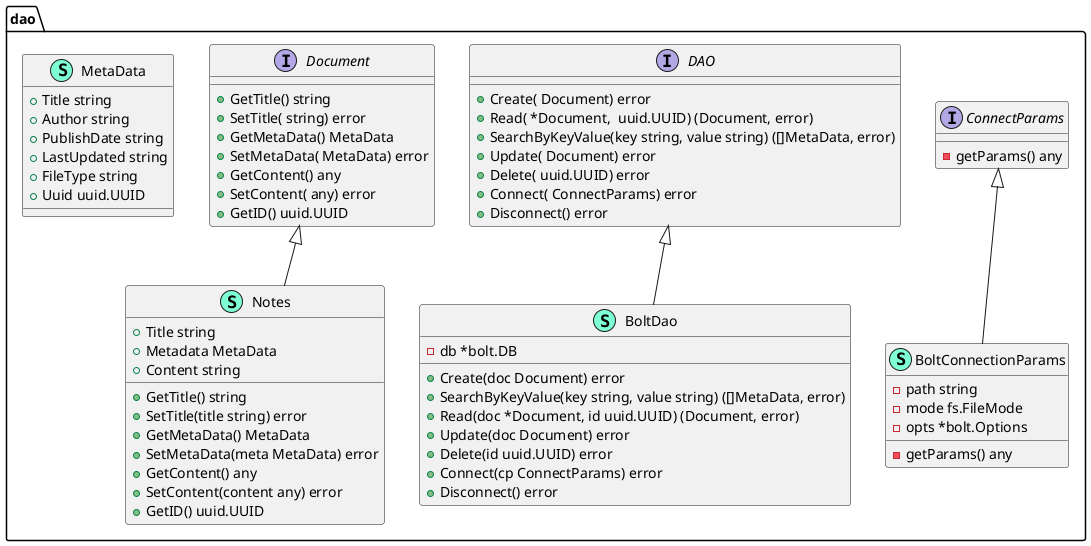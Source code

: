 @startuml
namespace dao {
    class BoltConnectionParams << (S,Aquamarine) >> {
        - path string
        - mode fs.FileMode
        - opts *bolt.Options

        - getParams() any

    }
    class BoltDao << (S,Aquamarine) >> {
        - db *bolt.DB

        + Create(doc Document) error
        + SearchByKeyValue(key string, value string) ([]MetaData, error)
        + Read(doc *Document, id uuid.UUID) (Document, error)
        + Update(doc Document) error
        + Delete(id uuid.UUID) error
        + Connect(cp ConnectParams) error
        + Disconnect() error

    }
    interface ConnectParams  {
        - getParams() any

    }
    interface DAO  {
        + Create( Document) error
        + Read( *Document,  uuid.UUID) (Document, error)
        + SearchByKeyValue(key string, value string) ([]MetaData, error)
        + Update( Document) error
        + Delete( uuid.UUID) error
        + Connect( ConnectParams) error
        + Disconnect() error

    }
    interface Document  {
        + GetTitle() string
        + SetTitle( string) error
        + GetMetaData() MetaData
        + SetMetaData( MetaData) error
        + GetContent() any
        + SetContent( any) error
        + GetID() uuid.UUID

    }
    class MetaData << (S,Aquamarine) >> {
        + Title string
        + Author string
        + PublishDate string
        + LastUpdated string
        + FileType string
        + Uuid uuid.UUID

    }
    class Notes << (S,Aquamarine) >> {
        + Title string
        + Metadata MetaData
        + Content string

        + GetTitle() string
        + SetTitle(title string) error
        + GetMetaData() MetaData
        + SetMetaData(meta MetaData) error
        + GetContent() any
        + SetContent(content any) error
        + GetID() uuid.UUID

    }
}

"dao.ConnectParams" <|-- "dao.BoltConnectionParams"
"dao.DAO" <|-- "dao.BoltDao"
"dao.Document" <|-- "dao.Notes"

@enduml
